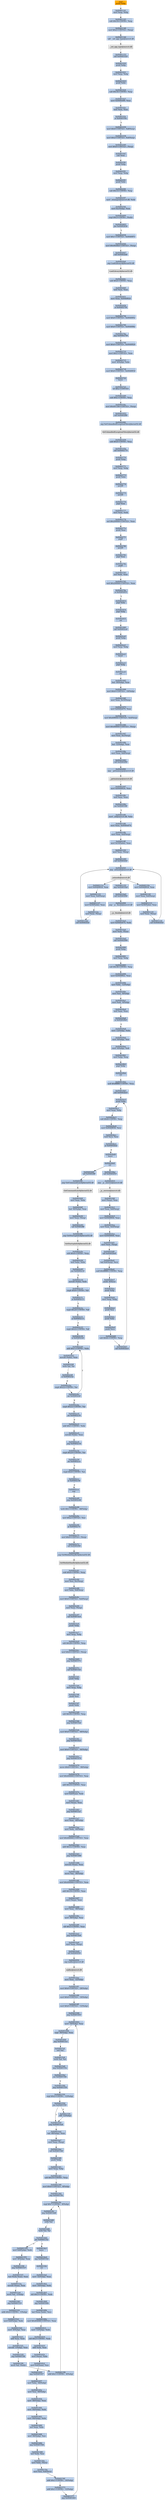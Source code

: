 digraph G {
node[shape=rectangle,style=filled,fillcolor=lightsteelblue,color=lightsteelblue]
bgcolor="transparent"
a0x00401140pushl_ebp[label="start\npushl %ebp",color="lightgrey",fillcolor="orange"];
a0x00401141movl_esp_ebp[label="0x00401141\nmovl %esp, %ebp"];
a0x00401143subl_0x18UINT8_esp[label="0x00401143\nsubl $0x18<UINT8>, %esp"];
a0x00401146movl_0x2UINT32_esp_[label="0x00401146\nmovl $0x2<UINT32>, (%esp)"];
a0x0040114dcall___set_app_type_msvcrt_dll[label="0x0040114d\ncall __set_app_type@msvcrt.dll"];
a__set_app_type_msvcrt_dll[label="__set_app_type@msvcrt.dll",color="lightgrey",fillcolor="lightgrey"];
a0x00401153call_0x00401020[label="0x00401153\ncall 0x00401020"];
a0x00401020pushl_ebp[label="0x00401020\npushl %ebp"];
a0x00401021movl_esp_ebp[label="0x00401021\nmovl %esp, %ebp"];
a0x00401023pushl_ebx[label="0x00401023\npushl %ebx"];
a0x00401024subl_0x34UINT8_esp[label="0x00401024\nsubl $0x34<UINT8>, %esp"];
a0x00401027movl_0x0040e6f0_eax[label="0x00401027\nmovl 0x0040e6f0, %eax"];
a0x0040102ctestl_eax_eax[label="0x0040102c\ntestl %eax, %eax"];
a0x0040102eje_0x0040104c[label="0x0040102e\nje 0x0040104c"];
a0x00401030movl_0x0UINT32_0x8esp_[label="0x00401030\nmovl $0x0<UINT32>, 0x8(%esp)"];
a0x00401038movl_0x2UINT32_0x4esp_[label="0x00401038\nmovl $0x2<UINT32>, 0x4(%esp)"];
a0x00401040movl_0x0UINT32_esp_[label="0x00401040\nmovl $0x0<UINT32>, (%esp)"];
a0x00401047call_eax[label="0x00401047\ncall %eax"];
a0x004025f0pushl_ebp[label="0x004025f0\npushl %ebp"];
a0x004025f1movl_esp_ebp[label="0x004025f1\nmovl %esp, %ebp"];
a0x004025f3pushl_ebx[label="0x004025f3\npushl %ebx"];
a0x004025f4subl_0x14UINT8_esp[label="0x004025f4\nsubl $0x14<UINT8>, %esp"];
a0x004025f7movl__winmajor_msvcrt_dll_edx[label="0x004025f7\nmovl _winmajor@msvcrt.dll, %edx"];
a0x004025fdmovl_0xcebp__eax[label="0x004025fd\nmovl 0xc(%ebp), %eax"];
a0x00402600cmpl_0x3UINT8_edx_[label="0x00402600\ncmpl $0x3<UINT8>, (%edx)"];
a0x00402603jbe_0x00402636[label="0x00402603\njbe 0x00402636"];
a0x00402636movl_0x1UINT32_0x0040f07c[label="0x00402636\nmovl $0x1<UINT32>, 0x0040f07c"];
a0x00402640movl_0x40e6b4UINT32_esp_[label="0x00402640\nmovl $0x40e6b4<UINT32>, (%esp)"];
a0x00402647call_0x00402fa8[label="0x00402647\ncall 0x00402fa8"];
a0x00402fa8jmp_LoadLibraryA_kernel32_dll[label="0x00402fa8\njmp LoadLibraryA@kernel32.dll"];
LoadLibraryA_kernel32_dll[label="LoadLibraryA@kernel32.dll",color="lightgrey",fillcolor="lightgrey"];
a0x0040264csubl_0x4UINT8_esp[label="0x0040264c\nsubl $0x4<UINT8>, %esp"];
a0x0040264ftestl_eax_eax[label="0x0040264f\ntestl %eax, %eax"];
a0x00402651movl_eax_0x0040f020[label="0x00402651\nmovl %eax, 0x0040f020"];
a0x00402656je_0x00402756[label="0x00402656\nje 0x00402756"];
a0x00402756movl_0x0UINT32_0x0040f05c[label="0x00402756\nmovl $0x0<UINT32>, 0x0040f05c"];
a0x00402760movl_0x0UINT32_0x0040f06c[label="0x00402760\nmovl $0x0<UINT32>, 0x0040f06c"];
a0x0040276ajmp_0x00402706[label="0x0040276a\njmp 0x00402706"];
a0x00402706movl_0x0UINT32_0x0040f020[label="0x00402706\nmovl $0x0<UINT32>, 0x0040f020"];
a0x00402710movl_0x1UINT32_eax[label="0x00402710\nmovl $0x1<UINT32>, %eax"];
a0x00402715movl__4ebp__ebx[label="0x00402715\nmovl -4(%ebp), %ebx"];
a0x00402718movl_0x0UINT32_0x0040f034[label="0x00402718\nmovl $0x0<UINT32>, 0x0040f034"];
a0x00402722leave_[label="0x00402722\nleave "];
a0x00402723ret_0xcUINT16[label="0x00402723\nret $0xc<UINT16>"];
a0x00401049subl_0xcUINT8_esp[label="0x00401049\nsubl $0xc<UINT8>, %esp"];
a0x0040104cmovl_0x401180UINT32_esp_[label="0x0040104c\nmovl $0x401180<UINT32>, (%esp)"];
a0x00401053call_0x00402f80[label="0x00401053\ncall 0x00402f80"];
a0x00402f80jmp_SetUnhandledExceptionFilter_kernel32_dll[label="0x00402f80\njmp SetUnhandledExceptionFilter@kernel32.dll"];
SetUnhandledExceptionFilter_kernel32_dll[label="SetUnhandledExceptionFilter@kernel32.dll",color="lightgrey",fillcolor="lightgrey"];
a0x00401058subl_0x4UINT8_esp[label="0x00401058\nsubl $0x4<UINT8>, %esp"];
a0x0040105bcall_0x00402770[label="0x0040105b\ncall 0x00402770"];
a0x00402770pushl_ebp[label="0x00402770\npushl %ebp"];
a0x00402771movl_esp_ebp[label="0x00402771\nmovl %esp, %ebp"];
a0x00402773pushl_ebx[label="0x00402773\npushl %ebx"];
a0x00402774pushfl_[label="0x00402774\npushfl "];
a0x00402775pushfl_[label="0x00402775\npushfl "];
a0x00402776popl_eax[label="0x00402776\npopl %eax"];
a0x00402777movl_eax_edx[label="0x00402777\nmovl %eax, %edx"];
a0x00402779xorl_0x200000UINT32_eax[label="0x00402779\nxorl $0x200000<UINT32>, %eax"];
a0x0040277epushl_eax[label="0x0040277e\npushl %eax"];
a0x0040277fpopfl_[label="0x0040277f\npopfl "];
a0x00402780pushfl_[label="0x00402780\npushfl "];
a0x00402781popl_eax[label="0x00402781\npopl %eax"];
a0x00402782popfl_[label="0x00402782\npopfl "];
a0x00402783xorl_edx_eax[label="0x00402783\nxorl %edx, %eax"];
a0x00402785testl_0x200000UINT32_eax[label="0x00402785\ntestl $0x200000<UINT32>, %eax"];
a0x0040278aje_0x00402833[label="0x0040278a\nje 0x00402833"];
a0x00402833popl_ebx[label="0x00402833\npopl %ebx"];
a0x00402834popl_ebp[label="0x00402834\npopl %ebp"];
a0x00402835ret[label="0x00402835\nret"];
a0x00401060call_0x00402ce0[label="0x00401060\ncall 0x00402ce0"];
a0x00402ce0pushl_ebp[label="0x00402ce0\npushl %ebp"];
a0x00402ce1movl_esp_ebp[label="0x00402ce1\nmovl %esp, %ebp"];
a0x00402ce3fninit_[label="0x00402ce3\nfninit "];
a0x00402ce5popl_ebp[label="0x00402ce5\npopl %ebp"];
a0x00402ce6ret[label="0x00402ce6\nret"];
a0x00401065leal__16ebp__eax[label="0x00401065\nleal -16(%ebp), %eax"];
a0x00401068movl_0x0UINT32__16ebp_[label="0x00401068\nmovl $0x0<UINT32>, -16(%ebp)"];
a0x0040106fmovl_eax_0x10esp_[label="0x0040106f\nmovl %eax, 0x10(%esp)"];
a0x00401073movl_0x0040e670_eax[label="0x00401073\nmovl 0x0040e670, %eax"];
a0x00401078movl_0x40f004UINT32_0x4esp_[label="0x00401078\nmovl $0x40f004<UINT32>, 0x4(%esp)"];
a0x00401080movl_0x40f000UINT32_esp_[label="0x00401080\nmovl $0x40f000<UINT32>, (%esp)"];
a0x00401087movl_eax_0xcesp_[label="0x00401087\nmovl %eax, 0xc(%esp)"];
a0x0040108bleal__12ebp__eax[label="0x0040108b\nleal -12(%ebp), %eax"];
a0x0040108emovl_eax_0x8esp_[label="0x0040108e\nmovl %eax, 0x8(%esp)"];
a0x00401092call_0x00402f00[label="0x00401092\ncall 0x00402f00"];
a0x00402f00jmp___getmainargs_msvcrt_dll[label="0x00402f00\njmp __getmainargs@msvcrt.dll"];
a__getmainargs_msvcrt_dll[label="__getmainargs@msvcrt.dll",color="lightgrey",fillcolor="lightgrey"];
a0x00401097movl_0x0040f024_eax[label="0x00401097\nmovl 0x0040f024, %eax"];
a0x0040109ctestl_eax_eax[label="0x0040109c\ntestl %eax, %eax"];
a0x0040109ejne_0x004010f0[label="0x0040109e\njne 0x004010f0"];
a0x004010f0movl__iob_msvcrt_dll_ebx[label="0x004010f0\nmovl _iob@msvcrt.dll, %ebx"];
a0x004010f6movl_eax_0x0040e674[label="0x004010f6\nmovl %eax, 0x0040e674"];
a0x004010fbmovl_eax_0x4esp_[label="0x004010fb\nmovl %eax, 0x4(%esp)"];
a0x004010ffmovl_0x10ebx__eax[label="0x004010ff\nmovl 0x10(%ebx), %eax"];
a0x00401102movl_eax_esp_[label="0x00401102\nmovl %eax, (%esp)"];
a0x00401105call_0x00402f20[label="0x00401105\ncall 0x00402f20"];
a0x00402f20jmp__setmode_msvcrt_dll[label="0x00402f20\njmp _setmode@msvcrt.dll"];
a_setmode_msvcrt_dll[label="_setmode@msvcrt.dll",color="lightgrey",fillcolor="lightgrey"];
a0x0040110amovl_0x0040f024_eax[label="0x0040110a\nmovl 0x0040f024, %eax"];
a0x0040110fmovl_eax_0x4esp_[label="0x0040110f\nmovl %eax, 0x4(%esp)"];
a0x00401113movl_0x30ebx__eax[label="0x00401113\nmovl 0x30(%ebx), %eax"];
a0x00401116movl_eax_esp_[label="0x00401116\nmovl %eax, (%esp)"];
a0x00401119call_0x00402f20[label="0x00401119\ncall 0x00402f20"];
a0x0040111emovl_0x0040f024_eax[label="0x0040111e\nmovl 0x0040f024, %eax"];
a0x00401123movl_eax_0x4esp_[label="0x00401123\nmovl %eax, 0x4(%esp)"];
a0x00401127movl_0x50ebx__eax[label="0x00401127\nmovl 0x50(%ebx), %eax"];
a0x0040112amovl_eax_esp_[label="0x0040112a\nmovl %eax, (%esp)"];
a0x0040112dcall_0x00402f20[label="0x0040112d\ncall 0x00402f20"];
a0x00401132jmp_0x004010a0[label="0x00401132\njmp 0x004010a0"];
a0x004010a0call_0x00402f08[label="0x004010a0\ncall 0x00402f08"];
a0x00402f08jmp___p__fmode_msvcrt_dll[label="0x00402f08\njmp __p__fmode@msvcrt.dll"];
a__p__fmode_msvcrt_dll[label="__p__fmode@msvcrt.dll",color="lightgrey",fillcolor="lightgrey"];
a0x004010a5movl_0x0040e674_edx[label="0x004010a5\nmovl 0x0040e674, %edx"];
a0x004010abmovl_edx_eax_[label="0x004010ab\nmovl %edx, (%eax)"];
a0x004010adcall_0x00402990[label="0x004010ad\ncall 0x00402990"];
a0x00402990pushl_ebp[label="0x00402990\npushl %ebp"];
a0x00402991movl_esp_ebp[label="0x00402991\nmovl %esp, %ebp"];
a0x00402993subl_0x38UINT8_esp[label="0x00402993\nsubl $0x38<UINT8>, %esp"];
a0x00402996movl_0x0040f02c_eax[label="0x00402996\nmovl 0x0040f02c, %eax"];
a0x0040299bmovl_ebx__12ebp_[label="0x0040299b\nmovl %ebx, -12(%ebp)"];
a0x0040299emovl_esi__8ebp_[label="0x0040299e\nmovl %esi, -8(%ebp)"];
a0x004029a1movl_edi__4ebp_[label="0x004029a1\nmovl %edi, -4(%ebp)"];
a0x004029a4testl_eax_eax[label="0x004029a4\ntestl %eax, %eax"];
a0x004029a6je_0x004029b5[label="0x004029a6\nje 0x004029b5"];
a0x004029a8movl__12ebp__ebx[label="0x004029a8\nmovl -12(%ebp), %ebx"];
a0x004029abmovl__8ebp__esi[label="0x004029ab\nmovl -8(%ebp), %esi"];
a0x004029aemovl__4ebp__edi[label="0x004029ae\nmovl -4(%ebp), %edi"];
a0x004029b1movl_ebp_esp[label="0x004029b1\nmovl %ebp, %esp"];
a0x004029b3popl_ebp[label="0x004029b3\npopl %ebp"];
a0x004029b4ret[label="0x004029b4\nret"];
a0x004010b2andl_0xfffffff0UINT8_esp[label="0x004010b2\nandl $0xfffffff0<UINT8>, %esp"];
a0x004010b5call_0x00402bc0[label="0x004010b5\ncall 0x00402bc0"];
a0x00402bc0pushl_ebp[label="0x00402bc0\npushl %ebp"];
a0x00402bc1movl_esp_ebp[label="0x00402bc1\nmovl %esp, %ebp"];
a0x00402bc3subl_0x8UINT8_esp[label="0x00402bc3\nsubl $0x8<UINT8>, %esp"];
a0x00402bc6movl_0x0040f030_ecx[label="0x00402bc6\nmovl 0x0040f030, %ecx"];
a0x00402bcctestl_ecx_ecx[label="0x00402bcc\ntestl %ecx, %ecx"];
a0x00402bceje_0x00402bd2[label="0x00402bce\nje 0x00402bd2"];
a0x00402bd0leave_[label="0x00402bd0\nleave "];
a0x00402bd1ret[label="0x00402bd1\nret"];
a0x004010bacall_0x00402f10[label="0x004010ba\ncall 0x00402f10"];
a0x00402f10jmp___p__environ_msvcrt_dll[label="0x00402f10\njmp __p__environ@msvcrt.dll"];
a__p__environ_msvcrt_dll[label="__p__environ@msvcrt.dll",color="lightgrey",fillcolor="lightgrey"];
a0x004010bfmovl_eax__eax[label="0x004010bf\nmovl (%eax), %eax"];
a0x004010c1movl_eax_0x8esp_[label="0x004010c1\nmovl %eax, 0x8(%esp)"];
a0x004010c5movl_0x0040f004_eax[label="0x004010c5\nmovl 0x0040f004, %eax"];
a0x004010camovl_eax_0x4esp_[label="0x004010ca\nmovl %eax, 0x4(%esp)"];
a0x004010cemovl_0x0040f000_eax[label="0x004010ce\nmovl 0x0040f000, %eax"];
a0x004010d3movl_eax_esp_[label="0x004010d3\nmovl %eax, (%esp)"];
a0x004010d6call_0x00402be0[label="0x004010d6\ncall 0x00402be0"];
a0x00402be0leal_0x4esp__ecx[label="0x00402be0\nleal 0x4(%esp), %ecx"];
a0x00402be4andl_0xfffffff0UINT8_esp[label="0x00402be4\nandl $0xfffffff0<UINT8>, %esp"];
a0x00402be7pushl__4ecx_[label="0x00402be7\npushl -4(%ecx)"];
a0x00402beapushl_ebp[label="0x00402bea\npushl %ebp"];
a0x00402bebmovl_esp_ebp[label="0x00402beb\nmovl %esp, %ebp"];
a0x00402bedpushl_esi[label="0x00402bed\npushl %esi"];
a0x00402beepushl_ebx[label="0x00402bee\npushl %ebx"];
a0x00402befpushl_ecx[label="0x00402bef\npushl %ecx"];
a0x00402bf0subl_0x6cUINT8_esp[label="0x00402bf0\nsubl $0x6c<UINT8>, %esp"];
a0x00402bf3call_0x00402bc0[label="0x00402bf3\ncall 0x00402bc0"];
a0x00402bf8call_0x00402ff0[label="0x00402bf8\ncall 0x00402ff0"];
a0x00402ff0jmp_GetCommandLineA_kernel32_dll[label="0x00402ff0\njmp GetCommandLineA@kernel32.dll"];
GetCommandLineA_kernel32_dll[label="GetCommandLineA@kernel32.dll",color="lightgrey",fillcolor="lightgrey"];
a0x00402bfdmovl_eax_ebx[label="0x00402bfd\nmovl %eax, %ebx"];
a0x00402bffleal__92ebp__eax[label="0x00402bff\nleal -92(%ebp), %eax"];
a0x00402c02movl_eax_esp_[label="0x00402c02\nmovl %eax, (%esp)"];
a0x00402c05call_0x00402ff8[label="0x00402c05\ncall 0x00402ff8"];
a0x00402ff8jmp_GetStartupInfoA_kernel32_dll[label="0x00402ff8\njmp GetStartupInfoA@kernel32.dll"];
GetStartupInfoA_kernel32_dll[label="GetStartupInfoA@kernel32.dll",color="lightgrey",fillcolor="lightgrey"];
a0x00402c0asubl_0x4UINT8_esp[label="0x00402c0a\nsubl $0x4<UINT8>, %esp"];
a0x00402c0dtestl_ebx_ebx[label="0x00402c0d\ntestl %ebx, %ebx"];
a0x00402c0fjne_0x00402c16[label="0x00402c0f\njne 0x00402c16"];
a0x00402c16movzbl_ebx__edx[label="0x00402c16\nmovzbl (%ebx), %edx"];
a0x00402c19cmpb_0x9UINT8_dl[label="0x00402c19\ncmpb $0x9<UINT8>, %dl"];
a0x00402c1cje_0x00402c13[label="0x00402c1c\nje 0x00402c13"];
a0x00402c1ecmpb_0x20UINT8_dl[label="0x00402c1e\ncmpb $0x20<UINT8>, %dl"];
a0x00402c21je_0x00402c13[label="0x00402c21\nje 0x00402c13"];
a0x00402c23cmpb_0x22UINT8_dl[label="0x00402c23\ncmpb $0x22<UINT8>, %dl"];
a0x00402c26je_0x00402cb0[label="0x00402c26\nje 0x00402cb0"];
a0x00402cb0addl_0x1UINT8_ebx[label="0x00402cb0\naddl $0x1<UINT8>, %ebx"];
a0x00402cb3movzbl_ebx__eax[label="0x00402cb3\nmovzbl (%ebx), %eax"];
a0x00402cb6testb_al_al[label="0x00402cb6\ntestb %al, %al"];
a0x00402cb8je_0x00402cbe[label="0x00402cb8\nje 0x00402cbe"];
a0x00402cbacmpb_0x22UINT8_al[label="0x00402cba\ncmpb $0x22<UINT8>, %al"];
a0x00402cbcjne_0x00402cb0[label="0x00402cbc\njne 0x00402cb0"];
a0x00402cbecmpb_0x22UINT8_al[label="0x00402cbe\ncmpb $0x22<UINT8>, %al"];
a0x00402cc0jne_0x00402c54[label="0x00402cc0\njne 0x00402c54"];
a0x00402cc2addl_0x1UINT8_ebx[label="0x00402cc2\naddl $0x1<UINT8>, %ebx"];
a0x00402cc5movzbl_ebx__eax[label="0x00402cc5\nmovzbl (%ebx), %eax"];
a0x00402cc8jmp_0x00402c54[label="0x00402cc8\njmp 0x00402c54"];
a0x00402c54cmpb_0x20UINT8_al[label="0x00402c54\ncmpb $0x20<UINT8>, %al"];
a0x00402c56jne_0x00402cca[label="0x00402c56\njne 0x00402cca"];
a0x00402ccacmpb_0x9UINT8_al[label="0x00402cca\ncmpb $0x9<UINT8>, %al"];
a0x00402cccje_0x00402c58[label="0x00402ccc\nje 0x00402c58"];
a0x00402ccenop_[label="0x00402cce\nnop "];
a0x00402cd0jmp_0x00402c66[label="0x00402cd0\njmp 0x00402c66"];
a0x00402c66testb_0x1UINT8__48ebp_[label="0x00402c66\ntestb $0x1<UINT8>, -48(%ebp)"];
a0x00402c6amovl_0xaUINT32_esi[label="0x00402c6a\nmovl $0xa<UINT32>, %esi"];
a0x00402c6fje_0x00402c75[label="0x00402c6f\nje 0x00402c75"];
a0x00402c75movl_0x0UINT32_esp_[label="0x00402c75\nmovl $0x0<UINT32>, (%esp)"];
a0x00402c7ccall_0x00402f90[label="0x00402c7c\ncall 0x00402f90"];
a0x00402f90jmp_GetModuleHandleA_kernel32_dll[label="0x00402f90\njmp GetModuleHandleA@kernel32.dll"];
GetModuleHandleA_kernel32_dll[label="GetModuleHandleA@kernel32.dll",color="lightgrey",fillcolor="lightgrey"];
a0x00402c81subl_0x4UINT8_esp[label="0x00402c81\nsubl $0x4<UINT8>, %esp"];
a0x00402c84movl_esi_0xcesp_[label="0x00402c84\nmovl %esi, 0xc(%esp)"];
a0x00402c88movl_ebx_0x8esp_[label="0x00402c88\nmovl %ebx, 0x8(%esp)"];
a0x00402c8cmovl_0x0UINT32_0x4esp_[label="0x00402c8c\nmovl $0x0<UINT32>, 0x4(%esp)"];
a0x00402c94movl_eax_esp_[label="0x00402c94\nmovl %eax, (%esp)"];
a0x00402c97call_0x004014c6[label="0x00402c97\ncall 0x004014c6"];
a0x004014c6pushl_ebp[label="0x004014c6\npushl %ebp"];
a0x004014c7movl_esp_ebp[label="0x004014c7\nmovl %esp, %ebp"];
a0x004014c9subl_0x28UINT8_esp[label="0x004014c9\nsubl $0x28<UINT8>, %esp"];
a0x004014ccmovl_0x0UINT32_esp_[label="0x004014cc\nmovl $0x0<UINT32>, (%esp)"];
a0x004014d3jmp_0x0040157c[label="0x004014d3\njmp 0x0040157c"];
a0x0040157ccall_0x00401543[label="0x0040157c\ncall 0x00401543"];
a0x00401543pushl_ebp[label="0x00401543\npushl %ebp"];
a0x00401544movl_esp_ebp[label="0x00401544\nmovl %esp, %ebp"];
a0x00401546pushl_esi[label="0x00401546\npushl %esi"];
a0x00401547pushl_ebx[label="0x00401547\npushl %ebx"];
a0x00401548subl_0x50UINT8_esp[label="0x00401548\nsubl $0x50<UINT8>, %esp"];
a0x0040154bjmp_0x004015eb[label="0x0040154b\njmp 0x004015eb"];
a0x004015ebmovl_0x0UINT32__48ebp_[label="0x004015eb\nmovl $0x0<UINT32>, -48(%ebp)"];
a0x004015f2jmp_0x00401625[label="0x004015f2\njmp 0x00401625"];
a0x00401625movl_0x0UINT32__44ebp_[label="0x00401625\nmovl $0x0<UINT32>, -44(%ebp)"];
a0x0040162cjmp_0x00401470[label="0x0040162c\njmp 0x00401470"];
a0x00401470movw_0x0UINT16__38ebp_[label="0x00401470\nmovw $0x0<UINT16>, -38(%ebp)"];
a0x00401476movl_0x404060UINT32_eax[label="0x00401476\nmovl $0x404060<UINT32>, %eax"];
a0x0040147baddl_0x10UINT8_eax[label="0x0040147b\naddl $0x10<UINT8>, %eax"];
a0x0040147emovl_0x4eax__edx[label="0x0040147e\nmovl 0x4(%eax), %edx"];
a0x00401481movl_eax__eax[label="0x00401481\nmovl (%eax), %eax"];
a0x00401483jmp_0x004015a7[label="0x00401483\njmp 0x004015a7"];
a0x004015a7movl_eax__48ebp_[label="0x004015a7\nmovl %eax, -48(%ebp)"];
a0x004015aamovl_edx__44ebp_[label="0x004015aa\nmovl %edx, -44(%ebp)"];
a0x004015admovl_0x404060UINT32_eax[label="0x004015ad\nmovl $0x404060<UINT32>, %eax"];
a0x004015b2addl_0x1eUINT8_eax[label="0x004015b2\naddl $0x1e<UINT8>, %eax"];
a0x004015b5jmp_0x00401488[label="0x004015b5\njmp 0x00401488"];
a0x00401488movzwl_eax__eax[label="0x00401488\nmovzwl (%eax), %eax"];
a0x0040148bmovw_ax__38ebp_[label="0x0040148b\nmovw %ax, -38(%ebp)"];
a0x0040148fmovl_0x404060UINT32_eax[label="0x0040148f\nmovl $0x404060<UINT32>, %eax"];
a0x00401494addl_0x18UINT8_eax[label="0x00401494\naddl $0x18<UINT8>, %eax"];
a0x00401497movl_eax__eax[label="0x00401497\nmovl (%eax), %eax"];
a0x00401499movl_eax__36ebp_[label="0x00401499\nmovl %eax, -36(%ebp)"];
a0x0040149cmovl__36ebp__eax[label="0x0040149c\nmovl -36(%ebp), %eax"];
a0x0040149fshll_0x3UINT8_eax[label="0x0040149f\nshll $0x3<UINT8>, %eax"];
a0x004014a2jmp_0x004014e6[label="0x004014a2\njmp 0x004014e6"];
a0x004014e6movl_eax_esp_[label="0x004014e6\nmovl %eax, (%esp)"];
a0x004014e9call_0x00402f30[label="0x004014e9\ncall 0x00402f30"];
a0x00402f30jmp_malloc_msvcrt_dll[label="0x00402f30\njmp malloc@msvcrt.dll"];
malloc_msvcrt_dll[label="malloc@msvcrt.dll",color="lightgrey",fillcolor="lightgrey"];
a0x004014eemovl_eax__32ebp_[label="0x004014ee\nmovl %eax, -32(%ebp)"];
a0x004014f1movl_0x0UINT32__28ebp_[label="0x004014f1\nmovl $0x0<UINT32>, -28(%ebp)"];
a0x004014f8movl_0x0UINT32__16ebp_[label="0x004014f8\nmovl $0x0<UINT32>, -16(%ebp)"];
a0x004014ffmovl_0x0UINT32__12ebp_[label="0x004014ff\nmovl $0x0<UINT32>, -12(%ebp)"];
a0x00401506jmp_0x00401603[label="0x00401506\njmp 0x00401603"];
a0x00401603movl__16ebp__eax[label="0x00401603\nmovl -16(%ebp), %eax"];
a0x00401606cmpl__36ebp__eax[label="0x00401606\ncmpl -36(%ebp), %eax"];
a0x00401609jmp_0x004015e1[label="0x00401609\njmp 0x004015e1"];
a0x004015e1setl_al[label="0x004015e1\nsetl %al"];
a0x004015e4testb_al_al[label="0x004015e4\ntestb %al, %al"];
a0x004015e6jmp_0x0040155e[label="0x004015e6\njmp 0x0040155e"];
a0x0040155ejne_0x0040150b[label="0x0040155e\njne 0x0040150b"];
a0x0040150bjmp_0x00401550[label="0x0040150b\njmp 0x00401550"];
a0x00401550cmpl_0x2UINT8__12ebp_[label="0x00401550\ncmpl $0x2<UINT8>, -12(%ebp)"];
a0x00401554jne_0x00401559[label="0x00401554\njne 0x00401559"];
a0x00401559jmp_0x004014a4[label="0x00401559\njmp 0x004014a4"];
a0x004014a4leal__48ebp__eax[label="0x004014a4\nleal -48(%ebp), %eax"];
a0x004014a7movl_eax_esp_[label="0x004014a7\nmovl %eax, (%esp)"];
a0x004014aacall_0x00401340[label="0x004014aa\ncall 0x00401340"];
a0x00401340pushl_ebp[label="0x00401340\npushl %ebp"];
a0x00401341movl_esp_ebp[label="0x00401341\nmovl %esp, %ebp"];
a0x00401343subl_0x10UINT8_esp[label="0x00401343\nsubl $0x10<UINT8>, %esp"];
a0x00401346movl_0x0UINT32__8ebp_[label="0x00401346\nmovl $0x0<UINT32>, -8(%ebp)"];
a0x0040134djmp_0x004015fa[label="0x0040134d\njmp 0x004015fa"];
a0x004015facmpl_0x7UINT8__8ebp_[label="0x004015fa\ncmpl $0x7<UINT8>, -8(%ebp)"];
a0x004015fejmp_0x004014d8[label="0x004015fe\njmp 0x004014d8"];
a0x004014d8setle_al[label="0x004014d8\nsetle %al"];
a0x004014dbtestb_al_al[label="0x004014db\ntestb %al, %al"];
a0x004014ddjne_0x00401352[label="0x004014dd\njne 0x00401352"];
a0x00401352movl_0x8ebp__edx[label="0x00401352\nmovl 0x8(%ebp), %edx"];
a0x00401355movl__8ebp__eax[label="0x00401355\nmovl -8(%ebp), %eax"];
a0x00401358jmp_0x00401537[label="0x00401358\njmp 0x00401537"];
a0x00401537leal_edxeax__eax[label="0x00401537\nleal (%edx,%eax), %eax"];
a0x0040153amovzbl_eax__eax[label="0x0040153a\nmovzbl (%eax), %eax"];
a0x0040153dmovb_al__1ebp_[label="0x0040153d\nmovb %al, -1(%ebp)"];
a0x00401540jmp_0x00401519[label="0x00401540\njmp 0x00401519"];
a0x00401519addb_0x4UINT8__1ebp_[label="0x00401519\naddb $0x4<UINT8>, -1(%ebp)"];
a0x0040151dmovl_0x8ebp__edx[label="0x0040151d\nmovl 0x8(%ebp), %edx"];
a0x00401520movl__8ebp__eax[label="0x00401520\nmovl -8(%ebp), %eax"];
a0x00401523addl_eax_edx[label="0x00401523\naddl %eax, %edx"];
a0x00401525movzbl__1ebp__eax[label="0x00401525\nmovzbl -1(%ebp), %eax"];
a0x00401529jmp_0x004015f4[label="0x00401529\njmp 0x004015f4"];
a0x004015f4movb_al_edx_[label="0x004015f4\nmovb %al, (%edx)"];
a0x004015f6addl_0x1UINT8__8ebp_[label="0x004015f6\naddl $0x1<UINT8>, -8(%ebp)"];
a0x004014e3leave_[label="0x004014e3\nleave "];
a0x004014e4jmp_0x00401542[label="0x004014e4\njmp 0x00401542"];
a0x00401542ret[label="0x00401542\nret"];
a0x004014afmovl__32ebp__eax[label="0x004014af\nmovl -32(%ebp), %eax"];
a0x004014b2movl__16ebp__edx[label="0x004014b2\nmovl -16(%ebp), %edx"];
a0x004014b5shll_0x3UINT8_edx[label="0x004014b5\nshll $0x3<UINT8>, %edx"];
a0x004014b8jmp_0x0040160b[label="0x004014b8\njmp 0x0040160b"];
a0x0040160bleal_eaxedx__ecx[label="0x0040160b\nleal (%eax,%edx), %ecx"];
a0x0040160emovl_0x404060UINT32_eax[label="0x0040160e\nmovl $0x404060<UINT32>, %eax"];
a0x00401613movl__12ebp__edx[label="0x00401613\nmovl -12(%ebp), %edx"];
a0x00401616shll_0x3UINT8_edx[label="0x00401616\nshll $0x3<UINT8>, %edx"];
a0x00401619addl_edx_eax[label="0x00401619\naddl %edx, %eax"];
a0x0040161bmovl_eax__ebx[label="0x0040161b\nmovl (%eax), %ebx"];
a0x0040161dmovl_0x4eax__esi[label="0x0040161d\nmovl 0x4(%eax), %esi"];
a0x00401620jmp_0x00401457[label="0x00401620\njmp 0x00401457"];
a0x00401457movl_ebx__64ebp_[label="0x00401457\nmovl %ebx, -64(%ebp)"];
a0x0040145amovl_esi__60ebp_[label="0x0040145a\nmovl %esi, -60(%ebp)"];
a0x0040145dmovl__48ebp__eax[label="0x0040145d\nmovl -48(%ebp), %eax"];
a0x00401460movl__44ebp__edx[label="0x00401460\nmovl -44(%ebp), %edx"];
a0x00401463movl__64ebp__ebx[label="0x00401463\nmovl -64(%ebp), %ebx"];
a0x00401466xorl_eax_ebx[label="0x00401466\nxorl %eax, %ebx"];
a0x00401468movl__60ebp__esi[label="0x00401468\nmovl -60(%ebp), %esi"];
a0x0040146bjmp_0x00401568[label="0x0040146b\njmp 0x00401568"];
a0x00401568xorl_edx_esi[label="0x00401568\nxorl %edx, %esi"];
a0x0040156amovl_ebx_ecx_[label="0x0040156a\nmovl %ebx, (%ecx)"];
a0x0040156cmovl_esi_0x4ecx_[label="0x0040156c\nmovl %esi, 0x4(%ecx)"];
a0x0040156faddl_0x1UINT8__16ebp_[label="0x0040156f\naddl $0x1<UINT8>, -16(%ebp)"];
a0x00401573addl_0x1UINT8__12ebp_[label="0x00401573\naddl $0x1<UINT8>, -12(%ebp)"];
a0x00401577jmp_0x00401603[label="0x00401577\njmp 0x00401603"];
a0x00401556shll__12ebp_[label="0x00401556\nshll -12(%ebp)"];
a0x00401140pushl_ebp -> a0x00401141movl_esp_ebp [color="#000000"];
a0x00401141movl_esp_ebp -> a0x00401143subl_0x18UINT8_esp [color="#000000"];
a0x00401143subl_0x18UINT8_esp -> a0x00401146movl_0x2UINT32_esp_ [color="#000000"];
a0x00401146movl_0x2UINT32_esp_ -> a0x0040114dcall___set_app_type_msvcrt_dll [color="#000000"];
a0x0040114dcall___set_app_type_msvcrt_dll -> a__set_app_type_msvcrt_dll [color="#000000"];
a__set_app_type_msvcrt_dll -> a0x00401153call_0x00401020 [color="#000000"];
a0x00401153call_0x00401020 -> a0x00401020pushl_ebp [color="#000000"];
a0x00401020pushl_ebp -> a0x00401021movl_esp_ebp [color="#000000"];
a0x00401021movl_esp_ebp -> a0x00401023pushl_ebx [color="#000000"];
a0x00401023pushl_ebx -> a0x00401024subl_0x34UINT8_esp [color="#000000"];
a0x00401024subl_0x34UINT8_esp -> a0x00401027movl_0x0040e6f0_eax [color="#000000"];
a0x00401027movl_0x0040e6f0_eax -> a0x0040102ctestl_eax_eax [color="#000000"];
a0x0040102ctestl_eax_eax -> a0x0040102eje_0x0040104c [color="#000000"];
a0x0040102eje_0x0040104c -> a0x00401030movl_0x0UINT32_0x8esp_ [color="#000000",label="F"];
a0x00401030movl_0x0UINT32_0x8esp_ -> a0x00401038movl_0x2UINT32_0x4esp_ [color="#000000"];
a0x00401038movl_0x2UINT32_0x4esp_ -> a0x00401040movl_0x0UINT32_esp_ [color="#000000"];
a0x00401040movl_0x0UINT32_esp_ -> a0x00401047call_eax [color="#000000"];
a0x00401047call_eax -> a0x004025f0pushl_ebp [color="#000000"];
a0x004025f0pushl_ebp -> a0x004025f1movl_esp_ebp [color="#000000"];
a0x004025f1movl_esp_ebp -> a0x004025f3pushl_ebx [color="#000000"];
a0x004025f3pushl_ebx -> a0x004025f4subl_0x14UINT8_esp [color="#000000"];
a0x004025f4subl_0x14UINT8_esp -> a0x004025f7movl__winmajor_msvcrt_dll_edx [color="#000000"];
a0x004025f7movl__winmajor_msvcrt_dll_edx -> a0x004025fdmovl_0xcebp__eax [color="#000000"];
a0x004025fdmovl_0xcebp__eax -> a0x00402600cmpl_0x3UINT8_edx_ [color="#000000"];
a0x00402600cmpl_0x3UINT8_edx_ -> a0x00402603jbe_0x00402636 [color="#000000"];
a0x00402603jbe_0x00402636 -> a0x00402636movl_0x1UINT32_0x0040f07c [color="#000000",label="T"];
a0x00402636movl_0x1UINT32_0x0040f07c -> a0x00402640movl_0x40e6b4UINT32_esp_ [color="#000000"];
a0x00402640movl_0x40e6b4UINT32_esp_ -> a0x00402647call_0x00402fa8 [color="#000000"];
a0x00402647call_0x00402fa8 -> a0x00402fa8jmp_LoadLibraryA_kernel32_dll [color="#000000"];
a0x00402fa8jmp_LoadLibraryA_kernel32_dll -> LoadLibraryA_kernel32_dll [color="#000000"];
LoadLibraryA_kernel32_dll -> a0x0040264csubl_0x4UINT8_esp [color="#000000"];
a0x0040264csubl_0x4UINT8_esp -> a0x0040264ftestl_eax_eax [color="#000000"];
a0x0040264ftestl_eax_eax -> a0x00402651movl_eax_0x0040f020 [color="#000000"];
a0x00402651movl_eax_0x0040f020 -> a0x00402656je_0x00402756 [color="#000000"];
a0x00402656je_0x00402756 -> a0x00402756movl_0x0UINT32_0x0040f05c [color="#000000",label="T"];
a0x00402756movl_0x0UINT32_0x0040f05c -> a0x00402760movl_0x0UINT32_0x0040f06c [color="#000000"];
a0x00402760movl_0x0UINT32_0x0040f06c -> a0x0040276ajmp_0x00402706 [color="#000000"];
a0x0040276ajmp_0x00402706 -> a0x00402706movl_0x0UINT32_0x0040f020 [color="#000000"];
a0x00402706movl_0x0UINT32_0x0040f020 -> a0x00402710movl_0x1UINT32_eax [color="#000000"];
a0x00402710movl_0x1UINT32_eax -> a0x00402715movl__4ebp__ebx [color="#000000"];
a0x00402715movl__4ebp__ebx -> a0x00402718movl_0x0UINT32_0x0040f034 [color="#000000"];
a0x00402718movl_0x0UINT32_0x0040f034 -> a0x00402722leave_ [color="#000000"];
a0x00402722leave_ -> a0x00402723ret_0xcUINT16 [color="#000000"];
a0x00402723ret_0xcUINT16 -> a0x00401049subl_0xcUINT8_esp [color="#000000"];
a0x00401049subl_0xcUINT8_esp -> a0x0040104cmovl_0x401180UINT32_esp_ [color="#000000"];
a0x0040104cmovl_0x401180UINT32_esp_ -> a0x00401053call_0x00402f80 [color="#000000"];
a0x00401053call_0x00402f80 -> a0x00402f80jmp_SetUnhandledExceptionFilter_kernel32_dll [color="#000000"];
a0x00402f80jmp_SetUnhandledExceptionFilter_kernel32_dll -> SetUnhandledExceptionFilter_kernel32_dll [color="#000000"];
SetUnhandledExceptionFilter_kernel32_dll -> a0x00401058subl_0x4UINT8_esp [color="#000000"];
a0x00401058subl_0x4UINT8_esp -> a0x0040105bcall_0x00402770 [color="#000000"];
a0x0040105bcall_0x00402770 -> a0x00402770pushl_ebp [color="#000000"];
a0x00402770pushl_ebp -> a0x00402771movl_esp_ebp [color="#000000"];
a0x00402771movl_esp_ebp -> a0x00402773pushl_ebx [color="#000000"];
a0x00402773pushl_ebx -> a0x00402774pushfl_ [color="#000000"];
a0x00402774pushfl_ -> a0x00402775pushfl_ [color="#000000"];
a0x00402775pushfl_ -> a0x00402776popl_eax [color="#000000"];
a0x00402776popl_eax -> a0x00402777movl_eax_edx [color="#000000"];
a0x00402777movl_eax_edx -> a0x00402779xorl_0x200000UINT32_eax [color="#000000"];
a0x00402779xorl_0x200000UINT32_eax -> a0x0040277epushl_eax [color="#000000"];
a0x0040277epushl_eax -> a0x0040277fpopfl_ [color="#000000"];
a0x0040277fpopfl_ -> a0x00402780pushfl_ [color="#000000"];
a0x00402780pushfl_ -> a0x00402781popl_eax [color="#000000"];
a0x00402781popl_eax -> a0x00402782popfl_ [color="#000000"];
a0x00402782popfl_ -> a0x00402783xorl_edx_eax [color="#000000"];
a0x00402783xorl_edx_eax -> a0x00402785testl_0x200000UINT32_eax [color="#000000"];
a0x00402785testl_0x200000UINT32_eax -> a0x0040278aje_0x00402833 [color="#000000"];
a0x0040278aje_0x00402833 -> a0x00402833popl_ebx [color="#000000",label="T"];
a0x00402833popl_ebx -> a0x00402834popl_ebp [color="#000000"];
a0x00402834popl_ebp -> a0x00402835ret [color="#000000"];
a0x00402835ret -> a0x00401060call_0x00402ce0 [color="#000000"];
a0x00401060call_0x00402ce0 -> a0x00402ce0pushl_ebp [color="#000000"];
a0x00402ce0pushl_ebp -> a0x00402ce1movl_esp_ebp [color="#000000"];
a0x00402ce1movl_esp_ebp -> a0x00402ce3fninit_ [color="#000000"];
a0x00402ce3fninit_ -> a0x00402ce5popl_ebp [color="#000000"];
a0x00402ce5popl_ebp -> a0x00402ce6ret [color="#000000"];
a0x00402ce6ret -> a0x00401065leal__16ebp__eax [color="#000000"];
a0x00401065leal__16ebp__eax -> a0x00401068movl_0x0UINT32__16ebp_ [color="#000000"];
a0x00401068movl_0x0UINT32__16ebp_ -> a0x0040106fmovl_eax_0x10esp_ [color="#000000"];
a0x0040106fmovl_eax_0x10esp_ -> a0x00401073movl_0x0040e670_eax [color="#000000"];
a0x00401073movl_0x0040e670_eax -> a0x00401078movl_0x40f004UINT32_0x4esp_ [color="#000000"];
a0x00401078movl_0x40f004UINT32_0x4esp_ -> a0x00401080movl_0x40f000UINT32_esp_ [color="#000000"];
a0x00401080movl_0x40f000UINT32_esp_ -> a0x00401087movl_eax_0xcesp_ [color="#000000"];
a0x00401087movl_eax_0xcesp_ -> a0x0040108bleal__12ebp__eax [color="#000000"];
a0x0040108bleal__12ebp__eax -> a0x0040108emovl_eax_0x8esp_ [color="#000000"];
a0x0040108emovl_eax_0x8esp_ -> a0x00401092call_0x00402f00 [color="#000000"];
a0x00401092call_0x00402f00 -> a0x00402f00jmp___getmainargs_msvcrt_dll [color="#000000"];
a0x00402f00jmp___getmainargs_msvcrt_dll -> a__getmainargs_msvcrt_dll [color="#000000"];
a__getmainargs_msvcrt_dll -> a0x00401097movl_0x0040f024_eax [color="#000000"];
a0x00401097movl_0x0040f024_eax -> a0x0040109ctestl_eax_eax [color="#000000"];
a0x0040109ctestl_eax_eax -> a0x0040109ejne_0x004010f0 [color="#000000"];
a0x0040109ejne_0x004010f0 -> a0x004010f0movl__iob_msvcrt_dll_ebx [color="#000000",label="T"];
a0x004010f0movl__iob_msvcrt_dll_ebx -> a0x004010f6movl_eax_0x0040e674 [color="#000000"];
a0x004010f6movl_eax_0x0040e674 -> a0x004010fbmovl_eax_0x4esp_ [color="#000000"];
a0x004010fbmovl_eax_0x4esp_ -> a0x004010ffmovl_0x10ebx__eax [color="#000000"];
a0x004010ffmovl_0x10ebx__eax -> a0x00401102movl_eax_esp_ [color="#000000"];
a0x00401102movl_eax_esp_ -> a0x00401105call_0x00402f20 [color="#000000"];
a0x00401105call_0x00402f20 -> a0x00402f20jmp__setmode_msvcrt_dll [color="#000000"];
a0x00402f20jmp__setmode_msvcrt_dll -> a_setmode_msvcrt_dll [color="#000000"];
a_setmode_msvcrt_dll -> a0x0040110amovl_0x0040f024_eax [color="#000000"];
a0x0040110amovl_0x0040f024_eax -> a0x0040110fmovl_eax_0x4esp_ [color="#000000"];
a0x0040110fmovl_eax_0x4esp_ -> a0x00401113movl_0x30ebx__eax [color="#000000"];
a0x00401113movl_0x30ebx__eax -> a0x00401116movl_eax_esp_ [color="#000000"];
a0x00401116movl_eax_esp_ -> a0x00401119call_0x00402f20 [color="#000000"];
a0x00401119call_0x00402f20 -> a0x00402f20jmp__setmode_msvcrt_dll [color="#000000"];
a_setmode_msvcrt_dll -> a0x0040111emovl_0x0040f024_eax [color="#000000"];
a0x0040111emovl_0x0040f024_eax -> a0x00401123movl_eax_0x4esp_ [color="#000000"];
a0x00401123movl_eax_0x4esp_ -> a0x00401127movl_0x50ebx__eax [color="#000000"];
a0x00401127movl_0x50ebx__eax -> a0x0040112amovl_eax_esp_ [color="#000000"];
a0x0040112amovl_eax_esp_ -> a0x0040112dcall_0x00402f20 [color="#000000"];
a0x0040112dcall_0x00402f20 -> a0x00402f20jmp__setmode_msvcrt_dll [color="#000000"];
a_setmode_msvcrt_dll -> a0x00401132jmp_0x004010a0 [color="#000000"];
a0x00401132jmp_0x004010a0 -> a0x004010a0call_0x00402f08 [color="#000000"];
a0x004010a0call_0x00402f08 -> a0x00402f08jmp___p__fmode_msvcrt_dll [color="#000000"];
a0x00402f08jmp___p__fmode_msvcrt_dll -> a__p__fmode_msvcrt_dll [color="#000000"];
a__p__fmode_msvcrt_dll -> a0x004010a5movl_0x0040e674_edx [color="#000000"];
a0x004010a5movl_0x0040e674_edx -> a0x004010abmovl_edx_eax_ [color="#000000"];
a0x004010abmovl_edx_eax_ -> a0x004010adcall_0x00402990 [color="#000000"];
a0x004010adcall_0x00402990 -> a0x00402990pushl_ebp [color="#000000"];
a0x00402990pushl_ebp -> a0x00402991movl_esp_ebp [color="#000000"];
a0x00402991movl_esp_ebp -> a0x00402993subl_0x38UINT8_esp [color="#000000"];
a0x00402993subl_0x38UINT8_esp -> a0x00402996movl_0x0040f02c_eax [color="#000000"];
a0x00402996movl_0x0040f02c_eax -> a0x0040299bmovl_ebx__12ebp_ [color="#000000"];
a0x0040299bmovl_ebx__12ebp_ -> a0x0040299emovl_esi__8ebp_ [color="#000000"];
a0x0040299emovl_esi__8ebp_ -> a0x004029a1movl_edi__4ebp_ [color="#000000"];
a0x004029a1movl_edi__4ebp_ -> a0x004029a4testl_eax_eax [color="#000000"];
a0x004029a4testl_eax_eax -> a0x004029a6je_0x004029b5 [color="#000000"];
a0x004029a6je_0x004029b5 -> a0x004029a8movl__12ebp__ebx [color="#000000",label="F"];
a0x004029a8movl__12ebp__ebx -> a0x004029abmovl__8ebp__esi [color="#000000"];
a0x004029abmovl__8ebp__esi -> a0x004029aemovl__4ebp__edi [color="#000000"];
a0x004029aemovl__4ebp__edi -> a0x004029b1movl_ebp_esp [color="#000000"];
a0x004029b1movl_ebp_esp -> a0x004029b3popl_ebp [color="#000000"];
a0x004029b3popl_ebp -> a0x004029b4ret [color="#000000"];
a0x004029b4ret -> a0x004010b2andl_0xfffffff0UINT8_esp [color="#000000"];
a0x004010b2andl_0xfffffff0UINT8_esp -> a0x004010b5call_0x00402bc0 [color="#000000"];
a0x004010b5call_0x00402bc0 -> a0x00402bc0pushl_ebp [color="#000000"];
a0x00402bc0pushl_ebp -> a0x00402bc1movl_esp_ebp [color="#000000"];
a0x00402bc1movl_esp_ebp -> a0x00402bc3subl_0x8UINT8_esp [color="#000000"];
a0x00402bc3subl_0x8UINT8_esp -> a0x00402bc6movl_0x0040f030_ecx [color="#000000"];
a0x00402bc6movl_0x0040f030_ecx -> a0x00402bcctestl_ecx_ecx [color="#000000"];
a0x00402bcctestl_ecx_ecx -> a0x00402bceje_0x00402bd2 [color="#000000"];
a0x00402bceje_0x00402bd2 -> a0x00402bd0leave_ [color="#000000",label="F"];
a0x00402bd0leave_ -> a0x00402bd1ret [color="#000000"];
a0x00402bd1ret -> a0x004010bacall_0x00402f10 [color="#000000"];
a0x004010bacall_0x00402f10 -> a0x00402f10jmp___p__environ_msvcrt_dll [color="#000000"];
a0x00402f10jmp___p__environ_msvcrt_dll -> a__p__environ_msvcrt_dll [color="#000000"];
a__p__environ_msvcrt_dll -> a0x004010bfmovl_eax__eax [color="#000000"];
a0x004010bfmovl_eax__eax -> a0x004010c1movl_eax_0x8esp_ [color="#000000"];
a0x004010c1movl_eax_0x8esp_ -> a0x004010c5movl_0x0040f004_eax [color="#000000"];
a0x004010c5movl_0x0040f004_eax -> a0x004010camovl_eax_0x4esp_ [color="#000000"];
a0x004010camovl_eax_0x4esp_ -> a0x004010cemovl_0x0040f000_eax [color="#000000"];
a0x004010cemovl_0x0040f000_eax -> a0x004010d3movl_eax_esp_ [color="#000000"];
a0x004010d3movl_eax_esp_ -> a0x004010d6call_0x00402be0 [color="#000000"];
a0x004010d6call_0x00402be0 -> a0x00402be0leal_0x4esp__ecx [color="#000000"];
a0x00402be0leal_0x4esp__ecx -> a0x00402be4andl_0xfffffff0UINT8_esp [color="#000000"];
a0x00402be4andl_0xfffffff0UINT8_esp -> a0x00402be7pushl__4ecx_ [color="#000000"];
a0x00402be7pushl__4ecx_ -> a0x00402beapushl_ebp [color="#000000"];
a0x00402beapushl_ebp -> a0x00402bebmovl_esp_ebp [color="#000000"];
a0x00402bebmovl_esp_ebp -> a0x00402bedpushl_esi [color="#000000"];
a0x00402bedpushl_esi -> a0x00402beepushl_ebx [color="#000000"];
a0x00402beepushl_ebx -> a0x00402befpushl_ecx [color="#000000"];
a0x00402befpushl_ecx -> a0x00402bf0subl_0x6cUINT8_esp [color="#000000"];
a0x00402bf0subl_0x6cUINT8_esp -> a0x00402bf3call_0x00402bc0 [color="#000000"];
a0x00402bf3call_0x00402bc0 -> a0x00402bc0pushl_ebp [color="#000000"];
a0x00402bd1ret -> a0x00402bf8call_0x00402ff0 [color="#000000"];
a0x00402bf8call_0x00402ff0 -> a0x00402ff0jmp_GetCommandLineA_kernel32_dll [color="#000000"];
a0x00402ff0jmp_GetCommandLineA_kernel32_dll -> GetCommandLineA_kernel32_dll [color="#000000"];
GetCommandLineA_kernel32_dll -> a0x00402bfdmovl_eax_ebx [color="#000000"];
a0x00402bfdmovl_eax_ebx -> a0x00402bffleal__92ebp__eax [color="#000000"];
a0x00402bffleal__92ebp__eax -> a0x00402c02movl_eax_esp_ [color="#000000"];
a0x00402c02movl_eax_esp_ -> a0x00402c05call_0x00402ff8 [color="#000000"];
a0x00402c05call_0x00402ff8 -> a0x00402ff8jmp_GetStartupInfoA_kernel32_dll [color="#000000"];
a0x00402ff8jmp_GetStartupInfoA_kernel32_dll -> GetStartupInfoA_kernel32_dll [color="#000000"];
GetStartupInfoA_kernel32_dll -> a0x00402c0asubl_0x4UINT8_esp [color="#000000"];
a0x00402c0asubl_0x4UINT8_esp -> a0x00402c0dtestl_ebx_ebx [color="#000000"];
a0x00402c0dtestl_ebx_ebx -> a0x00402c0fjne_0x00402c16 [color="#000000"];
a0x00402c0fjne_0x00402c16 -> a0x00402c16movzbl_ebx__edx [color="#000000",label="T"];
a0x00402c16movzbl_ebx__edx -> a0x00402c19cmpb_0x9UINT8_dl [color="#000000"];
a0x00402c19cmpb_0x9UINT8_dl -> a0x00402c1cje_0x00402c13 [color="#000000"];
a0x00402c1cje_0x00402c13 -> a0x00402c1ecmpb_0x20UINT8_dl [color="#000000",label="F"];
a0x00402c1ecmpb_0x20UINT8_dl -> a0x00402c21je_0x00402c13 [color="#000000"];
a0x00402c21je_0x00402c13 -> a0x00402c23cmpb_0x22UINT8_dl [color="#000000",label="F"];
a0x00402c23cmpb_0x22UINT8_dl -> a0x00402c26je_0x00402cb0 [color="#000000"];
a0x00402c26je_0x00402cb0 -> a0x00402cb0addl_0x1UINT8_ebx [color="#000000",label="T"];
a0x00402cb0addl_0x1UINT8_ebx -> a0x00402cb3movzbl_ebx__eax [color="#000000"];
a0x00402cb3movzbl_ebx__eax -> a0x00402cb6testb_al_al [color="#000000"];
a0x00402cb6testb_al_al -> a0x00402cb8je_0x00402cbe [color="#000000"];
a0x00402cb8je_0x00402cbe -> a0x00402cbacmpb_0x22UINT8_al [color="#000000",label="F"];
a0x00402cbacmpb_0x22UINT8_al -> a0x00402cbcjne_0x00402cb0 [color="#000000"];
a0x00402cbcjne_0x00402cb0 -> a0x00402cb0addl_0x1UINT8_ebx [color="#000000",label="T"];
a0x00402cbcjne_0x00402cb0 -> a0x00402cbecmpb_0x22UINT8_al [color="#000000",label="F"];
a0x00402cbecmpb_0x22UINT8_al -> a0x00402cc0jne_0x00402c54 [color="#000000"];
a0x00402cc0jne_0x00402c54 -> a0x00402cc2addl_0x1UINT8_ebx [color="#000000",label="F"];
a0x00402cc2addl_0x1UINT8_ebx -> a0x00402cc5movzbl_ebx__eax [color="#000000"];
a0x00402cc5movzbl_ebx__eax -> a0x00402cc8jmp_0x00402c54 [color="#000000"];
a0x00402cc8jmp_0x00402c54 -> a0x00402c54cmpb_0x20UINT8_al [color="#000000"];
a0x00402c54cmpb_0x20UINT8_al -> a0x00402c56jne_0x00402cca [color="#000000"];
a0x00402c56jne_0x00402cca -> a0x00402ccacmpb_0x9UINT8_al [color="#000000",label="T"];
a0x00402ccacmpb_0x9UINT8_al -> a0x00402cccje_0x00402c58 [color="#000000"];
a0x00402cccje_0x00402c58 -> a0x00402ccenop_ [color="#000000",label="F"];
a0x00402ccenop_ -> a0x00402cd0jmp_0x00402c66 [color="#000000"];
a0x00402cd0jmp_0x00402c66 -> a0x00402c66testb_0x1UINT8__48ebp_ [color="#000000"];
a0x00402c66testb_0x1UINT8__48ebp_ -> a0x00402c6amovl_0xaUINT32_esi [color="#000000"];
a0x00402c6amovl_0xaUINT32_esi -> a0x00402c6fje_0x00402c75 [color="#000000"];
a0x00402c6fje_0x00402c75 -> a0x00402c75movl_0x0UINT32_esp_ [color="#000000",label="T"];
a0x00402c75movl_0x0UINT32_esp_ -> a0x00402c7ccall_0x00402f90 [color="#000000"];
a0x00402c7ccall_0x00402f90 -> a0x00402f90jmp_GetModuleHandleA_kernel32_dll [color="#000000"];
a0x00402f90jmp_GetModuleHandleA_kernel32_dll -> GetModuleHandleA_kernel32_dll [color="#000000"];
GetModuleHandleA_kernel32_dll -> a0x00402c81subl_0x4UINT8_esp [color="#000000"];
a0x00402c81subl_0x4UINT8_esp -> a0x00402c84movl_esi_0xcesp_ [color="#000000"];
a0x00402c84movl_esi_0xcesp_ -> a0x00402c88movl_ebx_0x8esp_ [color="#000000"];
a0x00402c88movl_ebx_0x8esp_ -> a0x00402c8cmovl_0x0UINT32_0x4esp_ [color="#000000"];
a0x00402c8cmovl_0x0UINT32_0x4esp_ -> a0x00402c94movl_eax_esp_ [color="#000000"];
a0x00402c94movl_eax_esp_ -> a0x00402c97call_0x004014c6 [color="#000000"];
a0x00402c97call_0x004014c6 -> a0x004014c6pushl_ebp [color="#000000"];
a0x004014c6pushl_ebp -> a0x004014c7movl_esp_ebp [color="#000000"];
a0x004014c7movl_esp_ebp -> a0x004014c9subl_0x28UINT8_esp [color="#000000"];
a0x004014c9subl_0x28UINT8_esp -> a0x004014ccmovl_0x0UINT32_esp_ [color="#000000"];
a0x004014ccmovl_0x0UINT32_esp_ -> a0x004014d3jmp_0x0040157c [color="#000000"];
a0x004014d3jmp_0x0040157c -> a0x0040157ccall_0x00401543 [color="#000000"];
a0x0040157ccall_0x00401543 -> a0x00401543pushl_ebp [color="#000000"];
a0x00401543pushl_ebp -> a0x00401544movl_esp_ebp [color="#000000"];
a0x00401544movl_esp_ebp -> a0x00401546pushl_esi [color="#000000"];
a0x00401546pushl_esi -> a0x00401547pushl_ebx [color="#000000"];
a0x00401547pushl_ebx -> a0x00401548subl_0x50UINT8_esp [color="#000000"];
a0x00401548subl_0x50UINT8_esp -> a0x0040154bjmp_0x004015eb [color="#000000"];
a0x0040154bjmp_0x004015eb -> a0x004015ebmovl_0x0UINT32__48ebp_ [color="#000000"];
a0x004015ebmovl_0x0UINT32__48ebp_ -> a0x004015f2jmp_0x00401625 [color="#000000"];
a0x004015f2jmp_0x00401625 -> a0x00401625movl_0x0UINT32__44ebp_ [color="#000000"];
a0x00401625movl_0x0UINT32__44ebp_ -> a0x0040162cjmp_0x00401470 [color="#000000"];
a0x0040162cjmp_0x00401470 -> a0x00401470movw_0x0UINT16__38ebp_ [color="#000000"];
a0x00401470movw_0x0UINT16__38ebp_ -> a0x00401476movl_0x404060UINT32_eax [color="#000000"];
a0x00401476movl_0x404060UINT32_eax -> a0x0040147baddl_0x10UINT8_eax [color="#000000"];
a0x0040147baddl_0x10UINT8_eax -> a0x0040147emovl_0x4eax__edx [color="#000000"];
a0x0040147emovl_0x4eax__edx -> a0x00401481movl_eax__eax [color="#000000"];
a0x00401481movl_eax__eax -> a0x00401483jmp_0x004015a7 [color="#000000"];
a0x00401483jmp_0x004015a7 -> a0x004015a7movl_eax__48ebp_ [color="#000000"];
a0x004015a7movl_eax__48ebp_ -> a0x004015aamovl_edx__44ebp_ [color="#000000"];
a0x004015aamovl_edx__44ebp_ -> a0x004015admovl_0x404060UINT32_eax [color="#000000"];
a0x004015admovl_0x404060UINT32_eax -> a0x004015b2addl_0x1eUINT8_eax [color="#000000"];
a0x004015b2addl_0x1eUINT8_eax -> a0x004015b5jmp_0x00401488 [color="#000000"];
a0x004015b5jmp_0x00401488 -> a0x00401488movzwl_eax__eax [color="#000000"];
a0x00401488movzwl_eax__eax -> a0x0040148bmovw_ax__38ebp_ [color="#000000"];
a0x0040148bmovw_ax__38ebp_ -> a0x0040148fmovl_0x404060UINT32_eax [color="#000000"];
a0x0040148fmovl_0x404060UINT32_eax -> a0x00401494addl_0x18UINT8_eax [color="#000000"];
a0x00401494addl_0x18UINT8_eax -> a0x00401497movl_eax__eax [color="#000000"];
a0x00401497movl_eax__eax -> a0x00401499movl_eax__36ebp_ [color="#000000"];
a0x00401499movl_eax__36ebp_ -> a0x0040149cmovl__36ebp__eax [color="#000000"];
a0x0040149cmovl__36ebp__eax -> a0x0040149fshll_0x3UINT8_eax [color="#000000"];
a0x0040149fshll_0x3UINT8_eax -> a0x004014a2jmp_0x004014e6 [color="#000000"];
a0x004014a2jmp_0x004014e6 -> a0x004014e6movl_eax_esp_ [color="#000000"];
a0x004014e6movl_eax_esp_ -> a0x004014e9call_0x00402f30 [color="#000000"];
a0x004014e9call_0x00402f30 -> a0x00402f30jmp_malloc_msvcrt_dll [color="#000000"];
a0x00402f30jmp_malloc_msvcrt_dll -> malloc_msvcrt_dll [color="#000000"];
malloc_msvcrt_dll -> a0x004014eemovl_eax__32ebp_ [color="#000000"];
a0x004014eemovl_eax__32ebp_ -> a0x004014f1movl_0x0UINT32__28ebp_ [color="#000000"];
a0x004014f1movl_0x0UINT32__28ebp_ -> a0x004014f8movl_0x0UINT32__16ebp_ [color="#000000"];
a0x004014f8movl_0x0UINT32__16ebp_ -> a0x004014ffmovl_0x0UINT32__12ebp_ [color="#000000"];
a0x004014ffmovl_0x0UINT32__12ebp_ -> a0x00401506jmp_0x00401603 [color="#000000"];
a0x00401506jmp_0x00401603 -> a0x00401603movl__16ebp__eax [color="#000000"];
a0x00401603movl__16ebp__eax -> a0x00401606cmpl__36ebp__eax [color="#000000"];
a0x00401606cmpl__36ebp__eax -> a0x00401609jmp_0x004015e1 [color="#000000"];
a0x00401609jmp_0x004015e1 -> a0x004015e1setl_al [color="#000000"];
a0x004015e1setl_al -> a0x004015e4testb_al_al [color="#000000"];
a0x004015e4testb_al_al -> a0x004015e6jmp_0x0040155e [color="#000000"];
a0x004015e6jmp_0x0040155e -> a0x0040155ejne_0x0040150b [color="#000000"];
a0x0040155ejne_0x0040150b -> a0x0040150bjmp_0x00401550 [color="#000000",label="T"];
a0x0040150bjmp_0x00401550 -> a0x00401550cmpl_0x2UINT8__12ebp_ [color="#000000"];
a0x00401550cmpl_0x2UINT8__12ebp_ -> a0x00401554jne_0x00401559 [color="#000000"];
a0x00401554jne_0x00401559 -> a0x00401559jmp_0x004014a4 [color="#000000",label="T"];
a0x00401559jmp_0x004014a4 -> a0x004014a4leal__48ebp__eax [color="#000000"];
a0x004014a4leal__48ebp__eax -> a0x004014a7movl_eax_esp_ [color="#000000"];
a0x004014a7movl_eax_esp_ -> a0x004014aacall_0x00401340 [color="#000000"];
a0x004014aacall_0x00401340 -> a0x00401340pushl_ebp [color="#000000"];
a0x00401340pushl_ebp -> a0x00401341movl_esp_ebp [color="#000000"];
a0x00401341movl_esp_ebp -> a0x00401343subl_0x10UINT8_esp [color="#000000"];
a0x00401343subl_0x10UINT8_esp -> a0x00401346movl_0x0UINT32__8ebp_ [color="#000000"];
a0x00401346movl_0x0UINT32__8ebp_ -> a0x0040134djmp_0x004015fa [color="#000000"];
a0x0040134djmp_0x004015fa -> a0x004015facmpl_0x7UINT8__8ebp_ [color="#000000"];
a0x004015facmpl_0x7UINT8__8ebp_ -> a0x004015fejmp_0x004014d8 [color="#000000"];
a0x004015fejmp_0x004014d8 -> a0x004014d8setle_al [color="#000000"];
a0x004014d8setle_al -> a0x004014dbtestb_al_al [color="#000000"];
a0x004014dbtestb_al_al -> a0x004014ddjne_0x00401352 [color="#000000"];
a0x004014ddjne_0x00401352 -> a0x00401352movl_0x8ebp__edx [color="#000000",label="T"];
a0x00401352movl_0x8ebp__edx -> a0x00401355movl__8ebp__eax [color="#000000"];
a0x00401355movl__8ebp__eax -> a0x00401358jmp_0x00401537 [color="#000000"];
a0x00401358jmp_0x00401537 -> a0x00401537leal_edxeax__eax [color="#000000"];
a0x00401537leal_edxeax__eax -> a0x0040153amovzbl_eax__eax [color="#000000"];
a0x0040153amovzbl_eax__eax -> a0x0040153dmovb_al__1ebp_ [color="#000000"];
a0x0040153dmovb_al__1ebp_ -> a0x00401540jmp_0x00401519 [color="#000000"];
a0x00401540jmp_0x00401519 -> a0x00401519addb_0x4UINT8__1ebp_ [color="#000000"];
a0x00401519addb_0x4UINT8__1ebp_ -> a0x0040151dmovl_0x8ebp__edx [color="#000000"];
a0x0040151dmovl_0x8ebp__edx -> a0x00401520movl__8ebp__eax [color="#000000"];
a0x00401520movl__8ebp__eax -> a0x00401523addl_eax_edx [color="#000000"];
a0x00401523addl_eax_edx -> a0x00401525movzbl__1ebp__eax [color="#000000"];
a0x00401525movzbl__1ebp__eax -> a0x00401529jmp_0x004015f4 [color="#000000"];
a0x00401529jmp_0x004015f4 -> a0x004015f4movb_al_edx_ [color="#000000"];
a0x004015f4movb_al_edx_ -> a0x004015f6addl_0x1UINT8__8ebp_ [color="#000000"];
a0x004015f6addl_0x1UINT8__8ebp_ -> a0x004015facmpl_0x7UINT8__8ebp_ [color="#000000"];
a0x004014ddjne_0x00401352 -> a0x004014e3leave_ [color="#000000",label="F"];
a0x004014e3leave_ -> a0x004014e4jmp_0x00401542 [color="#000000"];
a0x004014e4jmp_0x00401542 -> a0x00401542ret [color="#000000"];
a0x00401542ret -> a0x004014afmovl__32ebp__eax [color="#000000"];
a0x004014afmovl__32ebp__eax -> a0x004014b2movl__16ebp__edx [color="#000000"];
a0x004014b2movl__16ebp__edx -> a0x004014b5shll_0x3UINT8_edx [color="#000000"];
a0x004014b5shll_0x3UINT8_edx -> a0x004014b8jmp_0x0040160b [color="#000000"];
a0x004014b8jmp_0x0040160b -> a0x0040160bleal_eaxedx__ecx [color="#000000"];
a0x0040160bleal_eaxedx__ecx -> a0x0040160emovl_0x404060UINT32_eax [color="#000000"];
a0x0040160emovl_0x404060UINT32_eax -> a0x00401613movl__12ebp__edx [color="#000000"];
a0x00401613movl__12ebp__edx -> a0x00401616shll_0x3UINT8_edx [color="#000000"];
a0x00401616shll_0x3UINT8_edx -> a0x00401619addl_edx_eax [color="#000000"];
a0x00401619addl_edx_eax -> a0x0040161bmovl_eax__ebx [color="#000000"];
a0x0040161bmovl_eax__ebx -> a0x0040161dmovl_0x4eax__esi [color="#000000"];
a0x0040161dmovl_0x4eax__esi -> a0x00401620jmp_0x00401457 [color="#000000"];
a0x00401620jmp_0x00401457 -> a0x00401457movl_ebx__64ebp_ [color="#000000"];
a0x00401457movl_ebx__64ebp_ -> a0x0040145amovl_esi__60ebp_ [color="#000000"];
a0x0040145amovl_esi__60ebp_ -> a0x0040145dmovl__48ebp__eax [color="#000000"];
a0x0040145dmovl__48ebp__eax -> a0x00401460movl__44ebp__edx [color="#000000"];
a0x00401460movl__44ebp__edx -> a0x00401463movl__64ebp__ebx [color="#000000"];
a0x00401463movl__64ebp__ebx -> a0x00401466xorl_eax_ebx [color="#000000"];
a0x00401466xorl_eax_ebx -> a0x00401468movl__60ebp__esi [color="#000000"];
a0x00401468movl__60ebp__esi -> a0x0040146bjmp_0x00401568 [color="#000000"];
a0x0040146bjmp_0x00401568 -> a0x00401568xorl_edx_esi [color="#000000"];
a0x00401568xorl_edx_esi -> a0x0040156amovl_ebx_ecx_ [color="#000000"];
a0x0040156amovl_ebx_ecx_ -> a0x0040156cmovl_esi_0x4ecx_ [color="#000000"];
a0x0040156cmovl_esi_0x4ecx_ -> a0x0040156faddl_0x1UINT8__16ebp_ [color="#000000"];
a0x0040156faddl_0x1UINT8__16ebp_ -> a0x00401573addl_0x1UINT8__12ebp_ [color="#000000"];
a0x00401573addl_0x1UINT8__12ebp_ -> a0x00401577jmp_0x00401603 [color="#000000"];
a0x00401577jmp_0x00401603 -> a0x00401603movl__16ebp__eax [color="#000000"];
a0x00401554jne_0x00401559 -> a0x00401556shll__12ebp_ [color="#000000",label="F"];
a0x00401556shll__12ebp_ -> a0x00401559jmp_0x004014a4 [color="#000000"];
}
